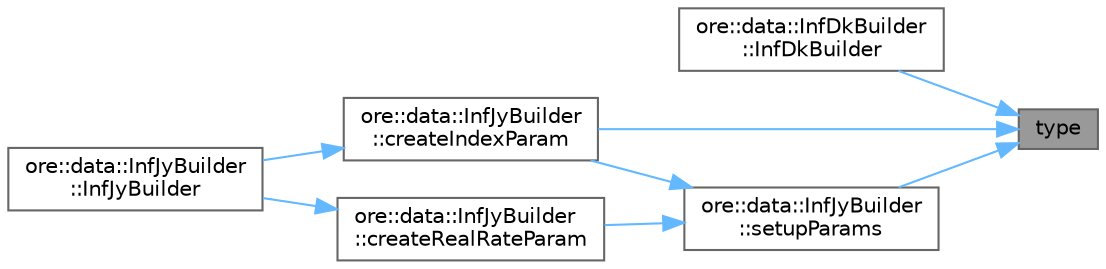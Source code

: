 digraph "type"
{
 // INTERACTIVE_SVG=YES
 // LATEX_PDF_SIZE
  bgcolor="transparent";
  edge [fontname=Helvetica,fontsize=10,labelfontname=Helvetica,labelfontsize=10];
  node [fontname=Helvetica,fontsize=10,shape=box,height=0.2,width=0.4];
  rankdir="RL";
  Node1 [label="type",height=0.2,width=0.4,color="gray40", fillcolor="grey60", style="filled", fontcolor="black",tooltip=" "];
  Node1 -> Node2 [dir="back",color="steelblue1",style="solid"];
  Node2 [label="ore::data::InfDkBuilder\l::InfDkBuilder",height=0.2,width=0.4,color="grey40", fillcolor="white", style="filled",URL="$classore_1_1data_1_1_inf_dk_builder.html#a11d21c82b7b17e3139cba5e998ccb11a",tooltip=" "];
  Node1 -> Node3 [dir="back",color="steelblue1",style="solid"];
  Node3 [label="ore::data::InfJyBuilder\l::createIndexParam",height=0.2,width=0.4,color="grey40", fillcolor="white", style="filled",URL="$classore_1_1data_1_1_inf_jy_builder.html#ac1ee56313b677fe9f5a81bd624030030",tooltip="Create the inflation index parameterisation."];
  Node3 -> Node4 [dir="back",color="steelblue1",style="solid"];
  Node4 [label="ore::data::InfJyBuilder\l::InfJyBuilder",height=0.2,width=0.4,color="grey40", fillcolor="white", style="filled",URL="$classore_1_1data_1_1_inf_jy_builder.html#aad12b32f1cc6f20235515935c229ce3e",tooltip=" "];
  Node1 -> Node5 [dir="back",color="steelblue1",style="solid"];
  Node5 [label="ore::data::InfJyBuilder\l::setupParams",height=0.2,width=0.4,color="grey40", fillcolor="white", style="filled",URL="$classore_1_1data_1_1_inf_jy_builder.html#abc7000ad61c727a1c92edf461dfeda9e",tooltip=" "];
  Node5 -> Node3 [dir="back",color="steelblue1",style="solid"];
  Node5 -> Node6 [dir="back",color="steelblue1",style="solid"];
  Node6 [label="ore::data::InfJyBuilder\l::createRealRateParam",height=0.2,width=0.4,color="grey40", fillcolor="white", style="filled",URL="$classore_1_1data_1_1_inf_jy_builder.html#a8b5569dab308b4dac0cf78307e3189ff",tooltip="Create the real rate parameterisation."];
  Node6 -> Node4 [dir="back",color="steelblue1",style="solid"];
}
